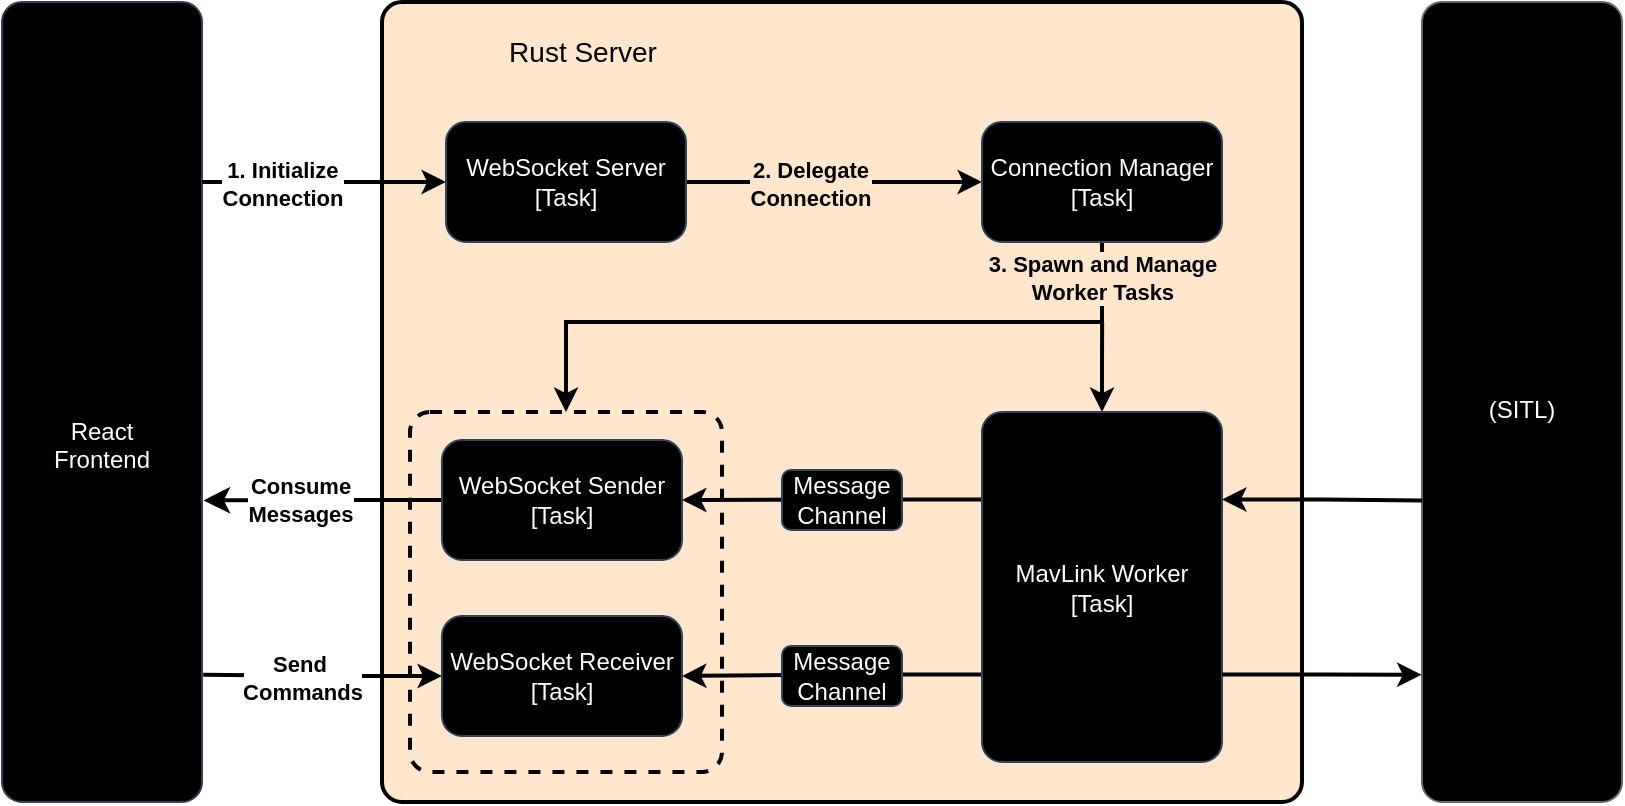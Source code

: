 <mxfile version="26.2.14">
  <diagram name="Page-1" id="gI1RzAEOd3Tn_zHF-jrt">
    <mxGraphModel dx="1131" dy="1873" grid="1" gridSize="10" guides="1" tooltips="1" connect="1" arrows="1" fold="1" page="1" pageScale="1" pageWidth="827" pageHeight="1169" math="0" shadow="0">
      <root>
        <mxCell id="0" />
        <mxCell id="1" parent="0" />
        <mxCell id="PQ9XfRUAOeVhtl9fQTnj-2" value="" style="rounded=1;whiteSpace=wrap;html=1;fillColor=#ffe6cc;strokeColor=#000000;strokeWidth=2;perimeterSpacing=0;absoluteArcSize=1;" parent="1" vertex="1">
          <mxGeometry x="280" y="-30" width="460" height="400" as="geometry" />
        </mxCell>
        <mxCell id="PQ9XfRUAOeVhtl9fQTnj-36" style="edgeStyle=orthogonalEdgeStyle;rounded=0;orthogonalLoop=1;jettySize=auto;html=1;entryX=0;entryY=0.5;entryDx=0;entryDy=0;strokeWidth=2;" parent="1" source="PQ9XfRUAOeVhtl9fQTnj-3" target="PQ9XfRUAOeVhtl9fQTnj-35" edge="1">
          <mxGeometry relative="1" as="geometry" />
        </mxCell>
        <mxCell id="PQ9XfRUAOeVhtl9fQTnj-37" value="&lt;b&gt;2. Delegate&lt;/b&gt;&lt;div&gt;&lt;b&gt;Connection&lt;/b&gt;&lt;/div&gt;" style="edgeLabel;html=1;align=center;verticalAlign=middle;resizable=0;points=[];labelBackgroundColor=light-dark(#ffe6cc, #FFCC99);" parent="PQ9XfRUAOeVhtl9fQTnj-36" vertex="1" connectable="0">
          <mxGeometry x="-0.162" y="-1" relative="1" as="geometry">
            <mxPoint as="offset" />
          </mxGeometry>
        </mxCell>
        <mxCell id="PQ9XfRUAOeVhtl9fQTnj-3" value="WebSocket Server&lt;div&gt;[Task]&lt;/div&gt;" style="rounded=1;whiteSpace=wrap;html=1;fillColor=#000000;fontColor=#ffffff;strokeColor=#314354;absoluteArcSize=1;" parent="1" vertex="1">
          <mxGeometry x="312" y="30" width="120" height="60" as="geometry" />
        </mxCell>
        <mxCell id="PQ9XfRUAOeVhtl9fQTnj-47" style="edgeStyle=orthogonalEdgeStyle;rounded=0;orthogonalLoop=1;jettySize=auto;html=1;exitX=0;exitY=0.25;exitDx=0;exitDy=0;entryX=1;entryY=0.5;entryDx=0;entryDy=0;strokeWidth=2;" parent="1" source="PQ9XfRUAOeVhtl9fQTnj-6" target="PQ9XfRUAOeVhtl9fQTnj-5" edge="1">
          <mxGeometry relative="1" as="geometry" />
        </mxCell>
        <mxCell id="pN9XEOsxQrXnBLIos-zn-9" style="edgeStyle=orthogonalEdgeStyle;rounded=0;orthogonalLoop=1;jettySize=auto;html=1;exitX=0;exitY=0.75;exitDx=0;exitDy=0;entryX=1;entryY=0.5;entryDx=0;entryDy=0;strokeWidth=2;" parent="1" source="PQ9XfRUAOeVhtl9fQTnj-6" target="PQ9XfRUAOeVhtl9fQTnj-4" edge="1">
          <mxGeometry relative="1" as="geometry" />
        </mxCell>
        <mxCell id="O3hQolZDs4LYdM4Kpieo-4" style="edgeStyle=orthogonalEdgeStyle;rounded=0;orthogonalLoop=1;jettySize=auto;html=1;exitX=0.5;exitY=0;exitDx=0;exitDy=0;strokeWidth=2;startArrow=classic;startFill=1;endArrow=none;" edge="1" parent="1" source="PQ9XfRUAOeVhtl9fQTnj-6">
          <mxGeometry relative="1" as="geometry">
            <mxPoint x="640.074" y="130" as="targetPoint" />
          </mxGeometry>
        </mxCell>
        <mxCell id="PQ9XfRUAOeVhtl9fQTnj-6" value="MavLink Worker&lt;div&gt;[Task]&lt;/div&gt;" style="rounded=1;whiteSpace=wrap;html=1;fillColor=#000000;strokeColor=#314354;fontColor=#ffffff;absoluteArcSize=1;" parent="1" vertex="1">
          <mxGeometry x="580" y="175" width="120" height="175" as="geometry" />
        </mxCell>
        <mxCell id="PQ9XfRUAOeVhtl9fQTnj-8" value="" style="rounded=1;whiteSpace=wrap;html=1;fillColor=#000000;strokeColor=#666666;fontColor=#333333;absoluteArcSize=1;" parent="1" vertex="1">
          <mxGeometry x="800" y="-30" width="100" height="400" as="geometry" />
        </mxCell>
        <mxCell id="PQ9XfRUAOeVhtl9fQTnj-18" value="&lt;div&gt;&lt;br&gt;&lt;/div&gt;&lt;div&gt;&lt;br&gt;&lt;/div&gt;&lt;div&gt;&lt;br&gt;&lt;/div&gt;React&lt;div&gt;Frontend&lt;/div&gt;" style="rounded=1;whiteSpace=wrap;html=1;fillColor=#000000;fontColor=#ffffff;strokeColor=#314354;absoluteArcSize=1;" parent="1" vertex="1">
          <mxGeometry x="90" y="-30" width="100" height="400" as="geometry" />
        </mxCell>
        <mxCell id="pN9XEOsxQrXnBLIos-zn-10" style="edgeStyle=orthogonalEdgeStyle;rounded=0;orthogonalLoop=1;jettySize=auto;html=1;entryX=0.5;entryY=0;entryDx=0;entryDy=0;strokeWidth=2;" parent="1" source="PQ9XfRUAOeVhtl9fQTnj-35" target="PQ9XfRUAOeVhtl9fQTnj-38" edge="1">
          <mxGeometry relative="1" as="geometry">
            <Array as="points">
              <mxPoint x="640" y="130" />
              <mxPoint x="372" y="130" />
            </Array>
          </mxGeometry>
        </mxCell>
        <mxCell id="O3hQolZDs4LYdM4Kpieo-3" value="&lt;b style=&quot;&quot;&gt;3. Spawn and Manage&lt;/b&gt;&lt;div style=&quot;&quot;&gt;&lt;b&gt;Worker Tasks&lt;/b&gt;&lt;/div&gt;" style="edgeLabel;html=1;align=center;verticalAlign=middle;resizable=0;points=[];labelBackgroundColor=light-dark(#FFE6CC,#FFCC99);" vertex="1" connectable="0" parent="pN9XEOsxQrXnBLIos-zn-10">
          <mxGeometry x="-0.91" y="-3" relative="1" as="geometry">
            <mxPoint x="3" y="2" as="offset" />
          </mxGeometry>
        </mxCell>
        <mxCell id="PQ9XfRUAOeVhtl9fQTnj-35" value="Connection Manager&lt;div&gt;[Task]&lt;/div&gt;" style="rounded=1;whiteSpace=wrap;html=1;fillColor=#000000;fontColor=#ffffff;strokeColor=#314354;absoluteArcSize=1;" parent="1" vertex="1">
          <mxGeometry x="580" y="30" width="120" height="60" as="geometry" />
        </mxCell>
        <mxCell id="bbIddvO1tMMKixUzXFYp-1" value="&lt;font style=&quot;font-size: 14px;&quot;&gt;Rust Server&lt;/font&gt;" style="text;html=1;align=center;verticalAlign=middle;resizable=0;points=[];autosize=1;strokeColor=none;fillColor=none;" parent="1" vertex="1">
          <mxGeometry x="330" y="-20" width="100" height="30" as="geometry" />
        </mxCell>
        <mxCell id="bbIddvO1tMMKixUzXFYp-6" value="" style="shape=image;verticalLabelPosition=bottom;labelBackgroundColor=default;verticalAlign=top;aspect=fixed;imageAspect=0;image=https://raw.githubusercontent.com/devicons/devicon/ca28c779441053191ff11710fe24a9e6c23690d6/icons/react/react-original.svg;" parent="1" vertex="1">
          <mxGeometry x="115" y="125" width="50" height="50" as="geometry" />
        </mxCell>
        <mxCell id="bbIddvO1tMMKixUzXFYp-7" value="" style="shape=image;verticalLabelPosition=bottom;labelBackgroundColor=default;verticalAlign=top;aspect=fixed;imageAspect=0;image=https://raw.githubusercontent.com/devicons/devicon/ca28c779441053191ff11710fe24a9e6c23690d6/icons/rust/rust-original.svg;" parent="1" vertex="1">
          <mxGeometry x="284" y="-28" width="46" height="46" as="geometry" />
        </mxCell>
        <mxCell id="pN9XEOsxQrXnBLIos-zn-1" value="" style="shape=image;verticalLabelPosition=bottom;labelBackgroundColor=default;verticalAlign=top;aspect=fixed;imageAspect=0;image=https://docs.px4.io/main/assets/logo_pro_small.CrpV43uy.png;" parent="1" vertex="1">
          <mxGeometry x="805" y="107.5" width="90" height="67.5" as="geometry" />
        </mxCell>
        <mxCell id="PQ9XfRUAOeVhtl9fQTnj-33" value="Message&lt;div&gt;Channel&lt;/div&gt;" style="rounded=1;whiteSpace=wrap;html=1;fillColor=#000000;fontColor=#ffffff;strokeColor=#314354;absoluteArcSize=0;" parent="1" vertex="1">
          <mxGeometry x="480" y="204" width="60" height="30" as="geometry" />
        </mxCell>
        <mxCell id="PQ9XfRUAOeVhtl9fQTnj-34" value="Message&lt;div&gt;Channel&lt;/div&gt;" style="rounded=1;whiteSpace=wrap;html=1;fillColor=#000000;fontColor=#ffffff;strokeColor=#314354;absoluteArcSize=0;" parent="1" vertex="1">
          <mxGeometry x="480" y="292" width="60" height="30" as="geometry" />
        </mxCell>
        <mxCell id="pN9XEOsxQrXnBLIos-zn-3" style="edgeStyle=orthogonalEdgeStyle;rounded=0;orthogonalLoop=1;jettySize=auto;html=1;strokeWidth=2;endArrow=none;startFill=1;startArrow=classic;" parent="1" source="PQ9XfRUAOeVhtl9fQTnj-3" edge="1">
          <mxGeometry relative="1" as="geometry">
            <mxPoint x="190" y="60" as="targetPoint" />
          </mxGeometry>
        </mxCell>
        <mxCell id="O3hQolZDs4LYdM4Kpieo-1" value="&lt;b&gt;1. Initialize&lt;/b&gt;&lt;div&gt;&lt;b&gt;Connection&lt;/b&gt;&lt;/div&gt;" style="edgeLabel;html=1;align=center;verticalAlign=middle;resizable=0;points=[];" vertex="1" connectable="0" parent="pN9XEOsxQrXnBLIos-zn-3">
          <mxGeometry x="0.345" relative="1" as="geometry">
            <mxPoint as="offset" />
          </mxGeometry>
        </mxCell>
        <mxCell id="pN9XEOsxQrXnBLIos-zn-4" style="edgeStyle=orthogonalEdgeStyle;rounded=0;orthogonalLoop=1;jettySize=auto;html=1;entryX=1.008;entryY=0.623;entryDx=0;entryDy=0;entryPerimeter=0;endSize=7;strokeWidth=2;" parent="1" source="PQ9XfRUAOeVhtl9fQTnj-5" target="PQ9XfRUAOeVhtl9fQTnj-18" edge="1">
          <mxGeometry relative="1" as="geometry">
            <Array as="points" />
          </mxGeometry>
        </mxCell>
        <mxCell id="O3hQolZDs4LYdM4Kpieo-7" value="&lt;b&gt;Consume&lt;/b&gt;&lt;div&gt;&lt;b&gt;Messages&lt;/b&gt;&lt;/div&gt;" style="edgeLabel;html=1;align=center;verticalAlign=middle;resizable=0;points=[];" vertex="1" connectable="0" parent="pN9XEOsxQrXnBLIos-zn-4">
          <mxGeometry x="0.256" y="-2" relative="1" as="geometry">
            <mxPoint x="4" y="2" as="offset" />
          </mxGeometry>
        </mxCell>
        <mxCell id="pN9XEOsxQrXnBLIos-zn-5" style="edgeStyle=orthogonalEdgeStyle;rounded=0;orthogonalLoop=1;jettySize=auto;html=1;entryX=1.006;entryY=0.841;entryDx=0;entryDy=0;entryPerimeter=0;strokeWidth=2;endArrow=none;startFill=1;startArrow=classic;" parent="1" source="PQ9XfRUAOeVhtl9fQTnj-4" target="PQ9XfRUAOeVhtl9fQTnj-18" edge="1">
          <mxGeometry relative="1" as="geometry" />
        </mxCell>
        <mxCell id="O3hQolZDs4LYdM4Kpieo-6" value="&lt;b&gt;Send&amp;nbsp;&lt;/b&gt;&lt;div&gt;&lt;b&gt;Commands&lt;/b&gt;&lt;/div&gt;" style="edgeLabel;html=1;align=center;verticalAlign=middle;resizable=0;points=[];" vertex="1" connectable="0" parent="pN9XEOsxQrXnBLIos-zn-5">
          <mxGeometry x="0.398" y="-1" relative="1" as="geometry">
            <mxPoint x="13" y="2" as="offset" />
          </mxGeometry>
        </mxCell>
        <mxCell id="PQ9XfRUAOeVhtl9fQTnj-5" value="WebSocket Sender&lt;div&gt;[Task]&lt;/div&gt;" style="rounded=1;whiteSpace=wrap;html=1;fillColor=#000000;fontColor=#ffffff;strokeColor=#314354;absoluteArcSize=1;" parent="1" vertex="1">
          <mxGeometry x="310" y="189" width="120" height="60" as="geometry" />
        </mxCell>
        <mxCell id="PQ9XfRUAOeVhtl9fQTnj-4" value="WebSocket Receiver&lt;div&gt;[Task]&lt;/div&gt;" style="rounded=1;whiteSpace=wrap;html=1;fillColor=#000000;fontColor=#ffffff;strokeColor=#314354;absoluteArcSize=1;" parent="1" vertex="1">
          <mxGeometry x="310" y="277" width="120" height="60" as="geometry" />
        </mxCell>
        <mxCell id="PQ9XfRUAOeVhtl9fQTnj-38" value="" style="rounded=1;whiteSpace=wrap;html=1;fillColor=none;dashed=1;absoluteArcSize=1;strokeWidth=2;" parent="1" vertex="1">
          <mxGeometry x="294" y="175" width="156" height="180" as="geometry" />
        </mxCell>
        <mxCell id="pN9XEOsxQrXnBLIos-zn-7" style="edgeStyle=orthogonalEdgeStyle;rounded=0;orthogonalLoop=1;jettySize=auto;html=1;exitX=1;exitY=0.25;exitDx=0;exitDy=0;entryX=0.001;entryY=0.623;entryDx=0;entryDy=0;entryPerimeter=0;strokeWidth=2;startArrow=classic;startFill=1;endArrow=none;" parent="1" source="PQ9XfRUAOeVhtl9fQTnj-6" target="PQ9XfRUAOeVhtl9fQTnj-8" edge="1">
          <mxGeometry relative="1" as="geometry">
            <Array as="points">
              <mxPoint x="750" y="219" />
            </Array>
          </mxGeometry>
        </mxCell>
        <mxCell id="pN9XEOsxQrXnBLIos-zn-8" style="edgeStyle=orthogonalEdgeStyle;rounded=0;orthogonalLoop=1;jettySize=auto;html=1;exitX=1;exitY=0.75;exitDx=0;exitDy=0;entryX=-0.002;entryY=0.841;entryDx=0;entryDy=0;entryPerimeter=0;strokeWidth=2;" parent="1" source="PQ9XfRUAOeVhtl9fQTnj-6" target="PQ9XfRUAOeVhtl9fQTnj-8" edge="1">
          <mxGeometry relative="1" as="geometry" />
        </mxCell>
        <mxCell id="pN9XEOsxQrXnBLIos-zn-11" value="&lt;font style=&quot;color: rgb(255, 253, 250);&quot;&gt;(SITL)&lt;/font&gt;" style="text;html=1;align=center;verticalAlign=middle;whiteSpace=wrap;rounded=0;" parent="1" vertex="1">
          <mxGeometry x="820" y="159" width="60" height="30" as="geometry" />
        </mxCell>
      </root>
    </mxGraphModel>
  </diagram>
</mxfile>
